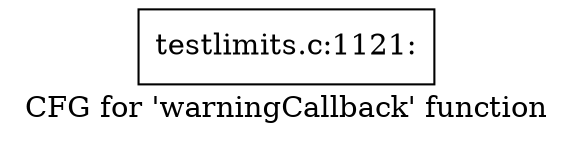 digraph "CFG for 'warningCallback' function" {
	label="CFG for 'warningCallback' function";

	Node0x4c13730 [shape=record,label="{testlimits.c:1121:}"];
}
